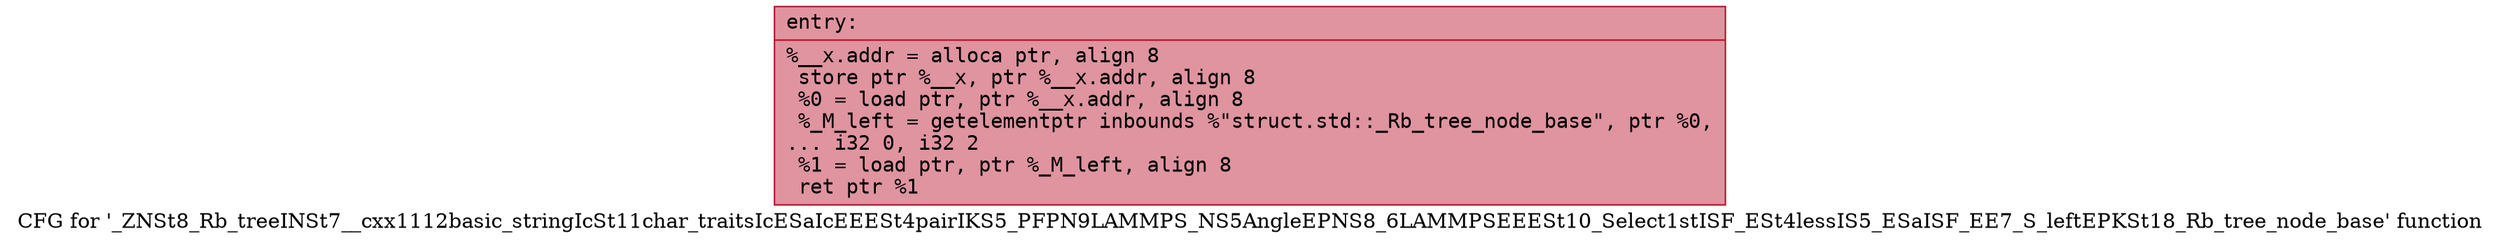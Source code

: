 digraph "CFG for '_ZNSt8_Rb_treeINSt7__cxx1112basic_stringIcSt11char_traitsIcESaIcEEESt4pairIKS5_PFPN9LAMMPS_NS5AngleEPNS8_6LAMMPSEEESt10_Select1stISF_ESt4lessIS5_ESaISF_EE7_S_leftEPKSt18_Rb_tree_node_base' function" {
	label="CFG for '_ZNSt8_Rb_treeINSt7__cxx1112basic_stringIcSt11char_traitsIcESaIcEEESt4pairIKS5_PFPN9LAMMPS_NS5AngleEPNS8_6LAMMPSEEESt10_Select1stISF_ESt4lessIS5_ESaISF_EE7_S_leftEPKSt18_Rb_tree_node_base' function";

	Node0x55b510dc8840 [shape=record,color="#b70d28ff", style=filled, fillcolor="#b70d2870" fontname="Courier",label="{entry:\l|  %__x.addr = alloca ptr, align 8\l  store ptr %__x, ptr %__x.addr, align 8\l  %0 = load ptr, ptr %__x.addr, align 8\l  %_M_left = getelementptr inbounds %\"struct.std::_Rb_tree_node_base\", ptr %0,\l... i32 0, i32 2\l  %1 = load ptr, ptr %_M_left, align 8\l  ret ptr %1\l}"];
}
